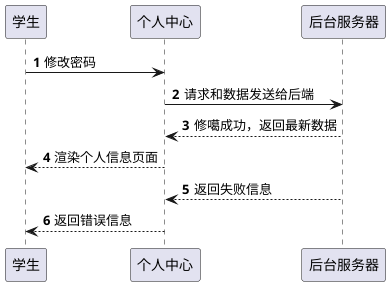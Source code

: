 @startuml
'https://plantuml.com/sequence-diagram

autonumber
'用户->注册页面:输入注册的信息
'注册页面->用户数据库:链接数据库
'用户数据库-->注册页面:注册失败，用户名重复
'用户数据库-->注册页面:注册失败，校验不通过
'用户数据库->用户数据库:写入用户数据库
'用户数据库->注册页面:提示注册成功
'用户-> 登录界面:输入用户名、密码
'登录界面-->用户:校验信息
'登录界面->用户数据库:根据账号密码查询用户信息
'用户数据库-->登录界面:返回查询结果&token
'登录界面->会员界面:跳转到各自权限的界面




'管理员->学生管理页:输入需要查询的数据
'学生管理页->后台服务器:将查询的信息传给后端
'后台服务器-->学生管理页:查询成功返回指定学生数据
'学生管理页-->管理员:将数据渲染给管理员
'后台服务器-->学生管理页:查询失败
'学生管理页-->管理员:返回错误信息
'
'管理员->学生管理页:编辑学生信息
'学生管理页->后台服务器:发送给后端
'后台服务器-->学生管理页:删除成功，返回最新数据
'学生管理页-->管理员:重新渲染最新数据
'后台服务器-->学生管理页:删除失败
'学生管理页-->管理员:返回404
'
'管理员->学生管理页:删除学生信息
'学生管理页->后台服务器:发送给后端
'后台服务器-->学生管理页:校验成功，返回最新数据
'学生管理页-->管理员:重新渲染最新数据
'后台服务器-->学生管理页:校验失败
'学生管理页-->管理员:返回404





'管理员->学生简历管理页面:查看学生简历
'学生简历管理页面->后台服务器:发送查询条件给后端
'后台服务器-->学生简历管理页面:返回指定的学生简历数据
'学生简历管理页面-->管理员:渲染指定的学生信息
'管理员->学生简历管理页面:删除学生简历
'学生简历管理页面->后台服务器:发送给后端
'后台服务器-->学生简历管理页面:删除成功
'学生简历管理页面-->管理员:重新渲染学生信息





'管理员->商家管理页:输入需要查询的数据
'商家管理页->后台服务器:将查询的信息传给后端
'后台服务器-->商家管理页:查询成功返回指定商家数据
'商家管理页-->管理员:将数据渲染给管理员
'后台服务器-->商家管理页:查询失败
'商家管理页-->管理员:返回错误信息
'
'管理员->商家管理页:编辑商家信息
'商家管理页->后台服务器:发送给后端
'后台服务器-->商家管理页:删除成功，返回最新数据
'商家管理页-->管理员:重新渲染最新数据
'后台服务器-->商家管理页:删除失败
'商家管理页-->管理员:返回404
'
'管理员->商家管理页:删除商家信息
'商家管理页->后台服务器:发送给后端
'后台服务器-->商家管理页:校验成功，返回最新数据
'商家管理页-->管理员:重新渲染最新数据
'后台服务器-->商家管理页:校验失败
'商家管理页-->管理员:返回404





'管理员->商店管理页:输入需要查询的数据
'商店管理页->后台服务器:将查询的信息传给后端
'后台服务器-->商店管理页:查询成功返回指定商店数据
'后台服务器-->招聘管理页:查询成功返回指定商店下的招聘数据
'后台服务器-->简历管理页:查询成功返回指定商店下的招聘下简历数据
'商店管理页-->管理员:将数据渲染给管理员
'后台服务器-->商店管理页:查询失败
'商店管理页-->管理员:返回错误信息
'
'管理员->商店管理页:编辑商店信息
'商店管理页->后台服务器:发送给后端
'后台服务器-->商店管理页:编辑成功，返回最新数据
'商店管理页-->管理员:重新渲染最新数据
'后台服务器-->商店管理页:编辑失败
'商店管理页-->管理员:返回错误信息
'
'管理员->招聘管理页:编辑招聘信息
'招聘管理页->后台服务器:发送给后端
'后台服务器-->招聘管理页:编辑成功，返回最新数据
'招聘管理页-->管理员:重新渲染最新数据
'后台服务器-->招聘管理页:编辑失败
'招聘管理页-->管理员:返回错误信息
'
'管理员->简历管理页:查看简历信息
'简历管理页->后台服务器:发送给后端
'后台服务器-->简历管理页:简历返回成功
'简历管理页-->管理员:渲染简历
'后台服务器-->简历管理页:返回失败
'简历管理页-->管理员:返回错误信息
'
'管理员->商店管理页:删除商店信息
'商店管理页->招聘管理页:删除招聘信息
'招聘管理页->简历管理页:删除简历信息
'商店管理页->后台服务器:发送给后端
'后台服务器-->商店管理页:删除成功，返回最新数据
'商店管理页-->管理员:重新渲染最新数据
'后台服务器-->商店管理页:删除失败
'商店管理页-->管理员:返回错误信息
'
'管理员->招聘管理页:删除招聘信息
'招聘管理页->简历管理页:删除简历信息
'商店管理页->后台服务器:发送给后端
'后台服务器-->商店管理页:删除成功，返回最新数据
'商店管理页-->管理员:重新渲染最新数据
'后台服务器-->商店管理页:删除失败
'商店管理页-->管理员:返回错误信息
'
'管理员->简历管理页:删除简历信息
'商店管理页->后台服务器:发送给后端
'后台服务器-->商店管理页:删除成功，返回最新数据
'商店管理页-->管理员:重新渲染最新数据
'后台服务器-->商店管理页:删除失败
'商店管理页-->管理员:返回错误信息





'管理员->评价管理页:查看所有学生评价数据
'评价管理页->后台服务器:请求获取所有学生评价数据
'后台服务器-->评价管理页:返回所有学生评价数据
'评价管理页-->管理员:渲染出所有数据
'后台服务器-->评价管理页:返回失败
'评价管理页-->管理员:返回错误信息





'商家->商店管理页:输入需要查询的数据
'商店管理页->后台服务器:将查询的信息传给后端
'后台服务器-->商店管理页:查询成功返回指定商店数据
'后台服务器-->招聘管理页:查询成功返回指定商店下的招聘数据
'商店管理页-->商家:将数据渲染给商家
'后台服务器-->商店管理页:查询失败
'商店管理页-->商家:返回错误信息
'
'商家->商店管理页:新增商店信息
'商店管理页->后台服务器:发送给后端且校验
'后台服务器-->商店管理页:校验失败
'商店管理页-->商家:返回错误信息
'后台服务器-->商店管理页:新增成功
'商店管理页-->商家:返回最新数据渲染
'
'商家->招聘管理页:新增招聘信息
'招聘管理页->后台服务器:发送给后端且校验
'后台服务器-->招聘管理页:校验失败
'招聘管理页-->商家:返回错误信息
'后台服务器-->招聘管理页:新增成功
'招聘管理页-->商家:返回最新数据渲染
'
'商家->商店管理页:编辑商店信息
'商店管理页->后台服务器:发送给后端
'后台服务器-->商店管理页:编辑成功，返回最新数据
'商店管理页-->商家:重新渲染最新数据
'后台服务器-->商店管理页:编辑失败
'商店管理页-->商家:返回错误信息
'
'商家->招聘管理页:编辑招聘信息
'招聘管理页->后台服务器:发送给后端
'后台服务器-->招聘管理页:编辑成功，返回最新数据
'招聘管理页-->商家:重新渲染最新数据
'后台服务器-->招聘管理页:编辑失败
'招聘管理页-->商家:返回错误信息
'
'商家->简历管理页:查看简历信息
'简历管理页->后台服务器:发送给后端
'后台服务器-->简历管理页:简历返回成功
'简历管理页-->商家:渲染简历
'后台服务器-->简历管理页:返回失败
'简历管理页-->商家:返回错误信息
'
'商家->商店管理页:删除商店信息
'商店管理页->招聘管理页:删除招聘信息
'招聘管理页->简历管理页:删除简历信息
'商店管理页->后台服务器:发送给后端
'后台服务器-->商店管理页:删除成功，返回最新数据
'商店管理页-->商家:重新渲染最新数据
'后台服务器-->商店管理页:删除失败
'商店管理页-->商家:返回错误信息
'
'商家->招聘管理页:删除招聘信息
'招聘管理页->简历管理页:删除简历信息
'商店管理页->后台服务器:发送给后端
'后台服务器-->商店管理页:删除成功，返回最新数据
'商店管理页-->商家:重新渲染最新数据
'后台服务器-->商店管理页:删除失败
'商店管理页-->商家:返回错误信息





'商家->学生简历管理页:查看简历信息
'学生简历管理页->后台服务器:请求发送给后端
'后台服务器-->学生简历管理页:所有简历返回成功
'简历管理页-->商家:渲染所有简历
'后台服务器-->简历管理页:返回失败
'简历管理页-->商家:返回错误信息
'
'商家->学生简历管理页:查看某简历信息
'学生简历管理页->后台服务器:请求发送给后端
'后台服务器-->学生简历管理页:某简历返回成功
'简历管理页-->商家:渲染所有简历
'后台服务器-->简历管理页:返回失败
'简历管理页-->商家:返回错误信息
'
'商家->学生简历管理页:通过某简历
'学生简历管理页->后台服务器:请求发送给后端
'后台服务器-->学生简历管理页:返回最新简历数据
'简历管理页-->商家:渲染新的简历数据
'后台服务器-->简历管理页:操作失败
'简历管理页-->商家:返回错误信息
'
'商家->学生简历管理页:淘汰某简历
'学生简历管理页->后台服务器:请求发送给后端
'后台服务器-->学生简历管理页:返回最新简历数据
'简历管理页-->商家:渲染新的简历数据
'后台服务器-->简历管理页:操作失败
'简历管理页-->商家:返回错误信息




'商家->个人中心页:查看个人信息
'个人中心页->后台服务器:请求发送给后端
'后台服务器-->个人中心页:返回个人信息成功
'个人中心页-->商家:渲染所有个人信息数据
'后台服务器-->个人中心页:返回失败
'个人中心页-->商家:返回错误信息
'
'商家->个人中心页:修改个人信息
'个人中心页->后台服务器:请求发送给后端且校验
'后台服务器-->个人中心页:返回个人最新信息成功
'个人中心页-->商家:渲染所有个人最新信息数据
'后台服务器-->个人中心页:返回失败
'个人中心页-->商家:返回错误信息
'
'商家->个人中心页:修改密码
'个人中心页->后台服务器:请求发送给后端且校验
'后台服务器-->个人中心页:返回成功信息
'后台服务器-->个人中心页:返回失败
'个人中心页-->商家:返回错误信息








'学生->兼职中心:查看兼职信息
'兼职中心->后台服务器:请求发送给后端
'后台服务器-->兼职中心:返回个人信息成功
'兼职中心-->学生:渲染所有兼职信息数据
'后台服务器-->兼职中心:返回失败
'兼职中心-->学生:返回错误信息
'
'学生->兼职中心:查看兼职详细信息
'兼职中心->后台服务器:请求发送给后端
'后台服务器-->兼职中心:返回兼职详细信息成功
'兼职中心-->学生:渲染兼职详细信息数据
'后台服务器-->兼职中心:返回失败
'兼职中心-->学生:返回错误信息
'
'学生->兼职中心:查询职位
'兼职中心->后台服务器:请求发送给后端
'后台服务器-->兼职中心:返回查询的职位成功
'兼职中心-->学生:渲染查询到的职位数据
'后台服务器-->兼职中心:返回失败
'兼职中心-->学生:返回错误信息
'
'学生->兼职中心:查询职位重置
'兼职中心->后台服务器:请求发送给后端
'后台服务器-->兼职中心:返回原本招聘信息成功
'兼职中心-->学生:渲染招聘信息
'后台服务器-->兼职中心:返回失败
'兼职中心-->学生:返回错误信息

'学生->兼职中心:上传简历并投递
'兼职中心->后台服务器:请求和简历数据发送给后端
'后台服务器-->兼职中心:返回投递信息成功
'兼职中心-->学生:渲染投递信息
'后台服务器-->兼职中心:返回失败
'兼职中心-->学生:返回错误信息

'学生->兼职中心:评价岗位
'兼职中心->后台服务器:请求发送给后端
'后台服务器-->兼职中心:返回评价信息成功
'兼职中心-->学生:渲染评价信息
'后台服务器-->兼职中心:返回失败
'兼职中心-->学生:返回错误信息

'学生->我的投递页面:查看投递信息
'我的投递页面->后台服务器:请求发送给后端
'后台服务器-->我的投递页面:返回投递信息成功，返回最新数据
'我的投递页面-->学生:渲染最新投递信息
'后台服务器-->我的投递页面:返回失败
'我的投递页面-->学生:返回错误信息
'
'学生->我的投递页面:撤销投递
'我的投递页面->后台服务器:请求发送给后端
'后台服务器-->我的投递页面:返回撤销信息成功，返回数据
'我的投递页面-->学生:渲染最新页面
'后台服务器-->我的投递页面:返回失败
'我的投递页面-->学生:返回错误信息

'学生->个人中心:查看个人信息
'个人中心->后台服务器:请求发送给后端
'后台服务器-->个人中心:返回个人信息成功
'个人中心-->学生:渲染个人信息页面
'后台服务器-->个人中心:返回失败信息
'个人中心-->学生:返回错误信息
'
'学生->个人中心:修改个人信息
'个人中心->后台服务器:请求和数据发送给后端
'后台服务器-->个人中心:修改成功，返回最新数据
'个人中心-->学生:渲染修改后的个人信息页面
'后台服务器-->个人中心:返回失败信息
'个人中心-->学生:返回错误信息
'
学生->个人中心:修改密码
个人中心->后台服务器:请求和数据发送给后端
后台服务器-->个人中心:修噶成功，返回最新数据
个人中心-->学生:渲染个人信息页面
后台服务器-->个人中心:返回失败信息
个人中心-->学生:返回错误信息



































@enduml